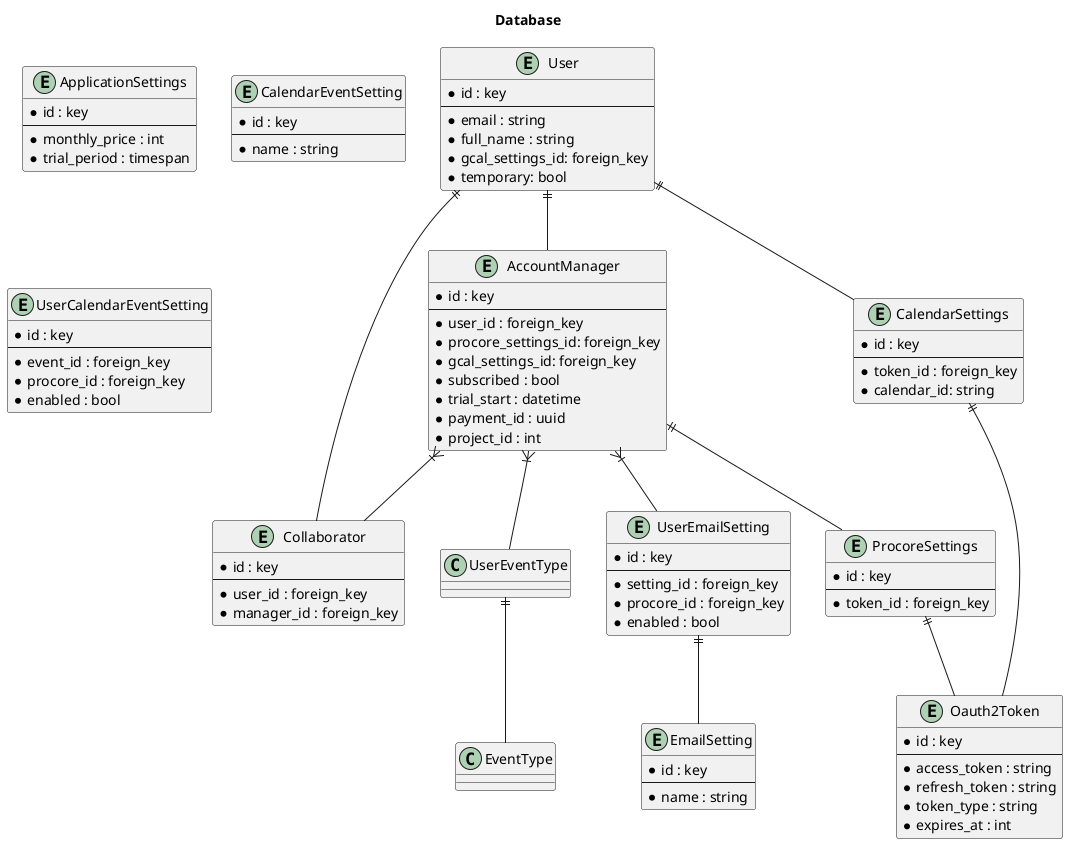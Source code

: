 @startuml
title Database

entity User {
    * id : key
    ---
    * email : string
    * full_name : string
    * gcal_settings_id: foreign_key
    * temporary: bool
}

entity Oauth2Token {
    * id : key
    ---
    * access_token : string
    * refresh_token : string
    * token_type : string
    * expires_at : int
}

entity AccountManager {
    * id : key
    ---
    * user_id : foreign_key
    * procore_settings_id: foreign_key
    * gcal_settings_id: foreign_key
    * subscribed : bool
    * trial_start : datetime
    * payment_id : uuid
    * project_id : int
}

entity Collaborator {
    * id : key
    ---
    * user_id : foreign_key
    * manager_id : foreign_key
}

entity ProcoreSettings {
    * id : key
    ---
    * token_id : foreign_key
}

entity CalendarSettings {
    * id : key
    ---
    * token_id : foreign_key
    * calendar_id: string
}

entity ApplicationSettings {
    * id : key
    ---
    * monthly_price : int
    * trial_period : timespan
}

entity EmailSetting {
    * id : key
    ---
    * name : string
}

entity CalendarEventSetting {
    * id : key
    ---
    * name : string
}

entity UserEmailSetting {
    * id : key
    ---
    * setting_id : foreign_key
    * procore_id : foreign_key
    * enabled : bool
}

entity UserCalendarEventSetting {
    * id : key
    ---
    * event_id : foreign_key
    * procore_id : foreign_key
    * enabled : bool
}

AccountManager ||-- ProcoreSettings
User ||-- AccountManager
User ||-- CalendarSettings
User ||-- Collaborator
AccountManager }|-- Collaborator
ProcoreSettings ||-- Oauth2Token
CalendarSettings ||-- Oauth2Token
AccountManager }|-- UserEmailSetting
AccountManager }|-- UserEventType
UserEventType ||-- EventType
UserEmailSetting ||-- EmailSetting

@enduml